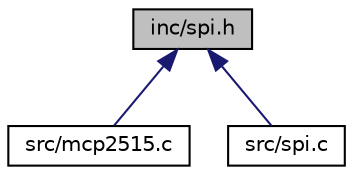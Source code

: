 digraph "inc/spi.h"
{
  edge [fontname="Helvetica",fontsize="10",labelfontname="Helvetica",labelfontsize="10"];
  node [fontname="Helvetica",fontsize="10",shape=record];
  Node3 [label="inc/spi.h",height=0.2,width=0.4,color="black", fillcolor="grey75", style="filled", fontcolor="black"];
  Node3 -> Node4 [dir="back",color="midnightblue",fontsize="10",style="solid"];
  Node4 [label="src/mcp2515.c",height=0.2,width=0.4,color="black", fillcolor="white", style="filled",URL="$mcp2515_8c.html",tooltip="Implementation of the MCP2515 library. "];
  Node3 -> Node5 [dir="back",color="midnightblue",fontsize="10",style="solid"];
  Node5 [label="src/spi.c",height=0.2,width=0.4,color="black", fillcolor="white", style="filled",URL="$spi_8c.html",tooltip="Implementation of spi library. "];
}
